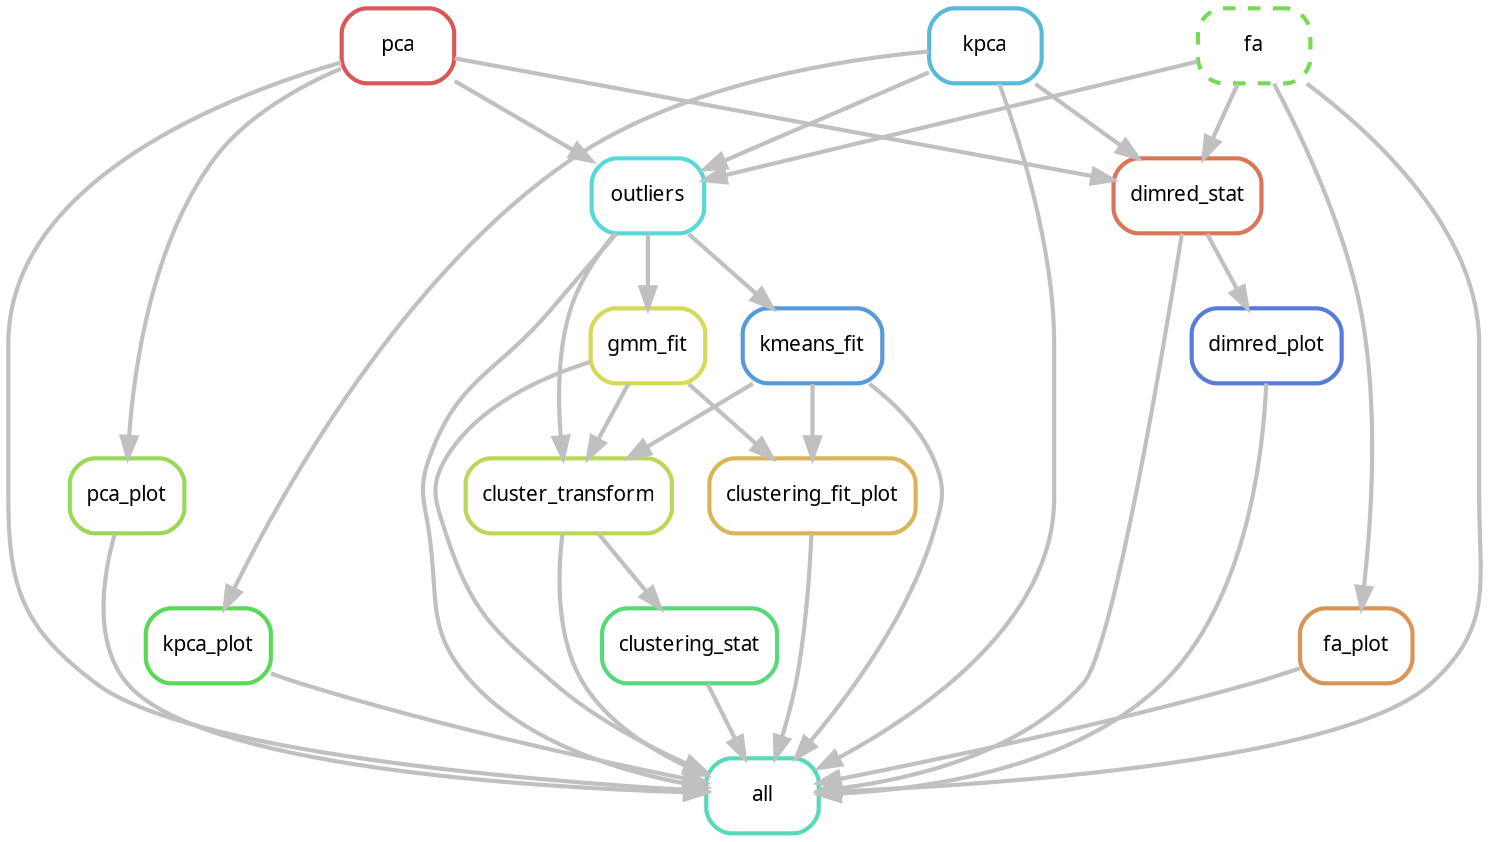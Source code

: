 digraph snakemake_dag {
    graph[bgcolor=white, margin=0];
    node[shape=box, style=rounded, fontname=sans,                 fontsize=10, penwidth=2];
    edge[penwidth=2, color=grey];
	0[label = "all", color = "0.46 0.6 0.85", style="rounded"];
	1[label = "dimred_stat", color = "0.04 0.6 0.85", style="rounded"];
	2[label = "pca_plot", color = "0.25 0.6 0.85", style="rounded"];
	3[label = "kmeans_fit", color = "0.58 0.6 0.85", style="rounded"];
	4[label = "clustering_stat", color = "0.38 0.6 0.85", style="rounded"];
	5[label = "kpca", color = "0.54 0.6 0.85", style="rounded"];
	6[label = "cluster_transform", color = "0.21 0.6 0.85", style="rounded"];
	7[label = "dimred_plot", color = "0.62 0.6 0.85", style="rounded"];
	8[label = "pca", color = "0.00 0.6 0.85", style="rounded"];
	9[label = "fa_plot", color = "0.08 0.6 0.85", style="rounded"];
	10[label = "clustering_fit_plot", color = "0.12 0.6 0.85", style="rounded"];
	11[label = "gmm_fit", color = "0.17 0.6 0.85", style="rounded"];
	12[label = "kpca_plot", color = "0.33 0.6 0.85", style="rounded"];
	13[label = "fa", color = "0.29 0.6 0.85", style="rounded,dashed"];
	14[label = "outliers", color = "0.50 0.6 0.85", style="rounded"];
	1 -> 0
	2 -> 0
	3 -> 0
	4 -> 0
	5 -> 0
	6 -> 0
	7 -> 0
	8 -> 0
	9 -> 0
	10 -> 0
	11 -> 0
	12 -> 0
	13 -> 0
	14 -> 0
	5 -> 1
	8 -> 1
	13 -> 1
	8 -> 2
	14 -> 3
	6 -> 4
	3 -> 6
	14 -> 6
	11 -> 6
	1 -> 7
	13 -> 9
	3 -> 10
	11 -> 10
	14 -> 11
	5 -> 12
	5 -> 14
	8 -> 14
	13 -> 14
}            
